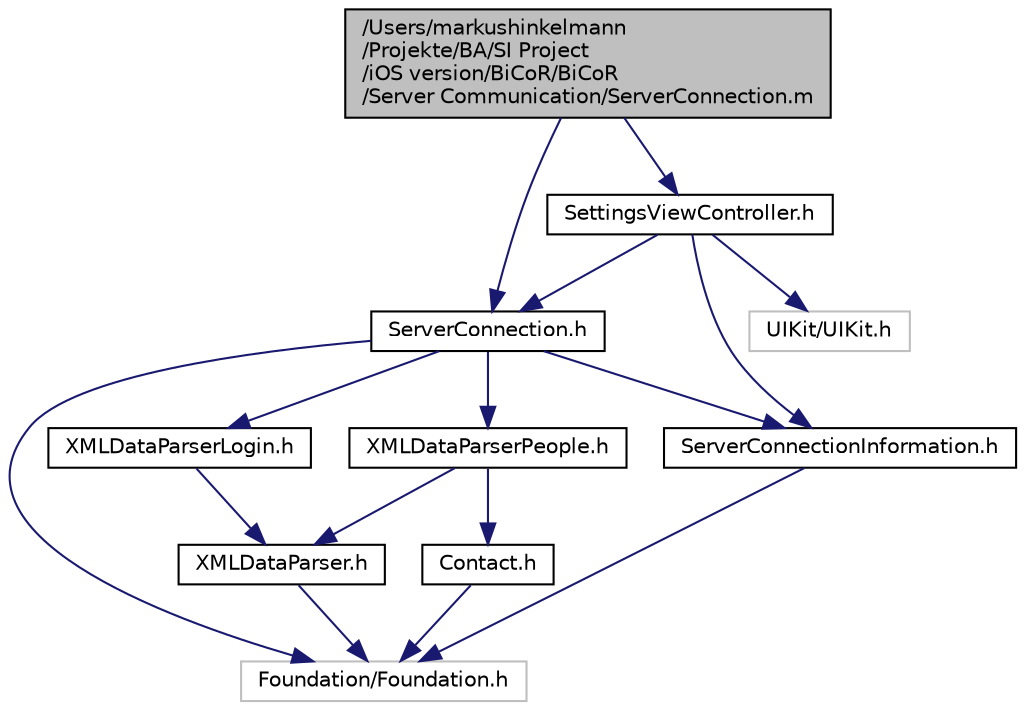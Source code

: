 digraph "/Users/markushinkelmann/Projekte/BA/SI Project/iOS version/BiCoR/BiCoR/Server Communication/ServerConnection.m"
{
  edge [fontname="Helvetica",fontsize="10",labelfontname="Helvetica",labelfontsize="10"];
  node [fontname="Helvetica",fontsize="10",shape=record];
  Node1 [label="/Users/markushinkelmann\l/Projekte/BA/SI Project\l/iOS version/BiCoR/BiCoR\l/Server Communication/ServerConnection.m",height=0.2,width=0.4,color="black", fillcolor="grey75", style="filled" fontcolor="black"];
  Node1 -> Node2 [color="midnightblue",fontsize="10",style="solid",fontname="Helvetica"];
  Node2 [label="ServerConnection.h",height=0.2,width=0.4,color="black", fillcolor="white", style="filled",URL="$_server_connection_8h.html"];
  Node2 -> Node3 [color="midnightblue",fontsize="10",style="solid",fontname="Helvetica"];
  Node3 [label="Foundation/Foundation.h",height=0.2,width=0.4,color="grey75", fillcolor="white", style="filled"];
  Node2 -> Node4 [color="midnightblue",fontsize="10",style="solid",fontname="Helvetica"];
  Node4 [label="XMLDataParserPeople.h",height=0.2,width=0.4,color="black", fillcolor="white", style="filled",URL="$_x_m_l_data_parser_people_8h.html"];
  Node4 -> Node5 [color="midnightblue",fontsize="10",style="solid",fontname="Helvetica"];
  Node5 [label="XMLDataParser.h",height=0.2,width=0.4,color="black", fillcolor="white", style="filled",URL="$_x_m_l_data_parser_8h.html"];
  Node5 -> Node3 [color="midnightblue",fontsize="10",style="solid",fontname="Helvetica"];
  Node4 -> Node6 [color="midnightblue",fontsize="10",style="solid",fontname="Helvetica"];
  Node6 [label="Contact.h",height=0.2,width=0.4,color="black", fillcolor="white", style="filled",URL="$_contact_8h.html"];
  Node6 -> Node3 [color="midnightblue",fontsize="10",style="solid",fontname="Helvetica"];
  Node2 -> Node7 [color="midnightblue",fontsize="10",style="solid",fontname="Helvetica"];
  Node7 [label="XMLDataParserLogin.h",height=0.2,width=0.4,color="black", fillcolor="white", style="filled",URL="$_x_m_l_data_parser_login_8h.html"];
  Node7 -> Node5 [color="midnightblue",fontsize="10",style="solid",fontname="Helvetica"];
  Node2 -> Node8 [color="midnightblue",fontsize="10",style="solid",fontname="Helvetica"];
  Node8 [label="ServerConnectionInformation.h",height=0.2,width=0.4,color="black", fillcolor="white", style="filled",URL="$_server_connection_information_8h.html"];
  Node8 -> Node3 [color="midnightblue",fontsize="10",style="solid",fontname="Helvetica"];
  Node1 -> Node9 [color="midnightblue",fontsize="10",style="solid",fontname="Helvetica"];
  Node9 [label="SettingsViewController.h",height=0.2,width=0.4,color="black", fillcolor="white", style="filled",URL="$_settings_view_controller_8h.html"];
  Node9 -> Node10 [color="midnightblue",fontsize="10",style="solid",fontname="Helvetica"];
  Node10 [label="UIKit/UIKit.h",height=0.2,width=0.4,color="grey75", fillcolor="white", style="filled"];
  Node9 -> Node2 [color="midnightblue",fontsize="10",style="solid",fontname="Helvetica"];
  Node9 -> Node8 [color="midnightblue",fontsize="10",style="solid",fontname="Helvetica"];
}
